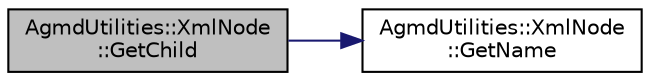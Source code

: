 digraph "AgmdUtilities::XmlNode::GetChild"
{
  edge [fontname="Helvetica",fontsize="10",labelfontname="Helvetica",labelfontsize="10"];
  node [fontname="Helvetica",fontsize="10",shape=record];
  rankdir="LR";
  Node1 [label="AgmdUtilities::XmlNode\l::GetChild",height=0.2,width=0.4,color="black", fillcolor="grey75", style="filled" fontcolor="black"];
  Node1 -> Node2 [color="midnightblue",fontsize="10",style="solid",fontname="Helvetica"];
  Node2 [label="AgmdUtilities::XmlNode\l::GetName",height=0.2,width=0.4,color="black", fillcolor="white", style="filled",URL="$class_agmd_utilities_1_1_xml_node.html#a384029363d973e1b6cf7ffbf1562dd70"];
}

